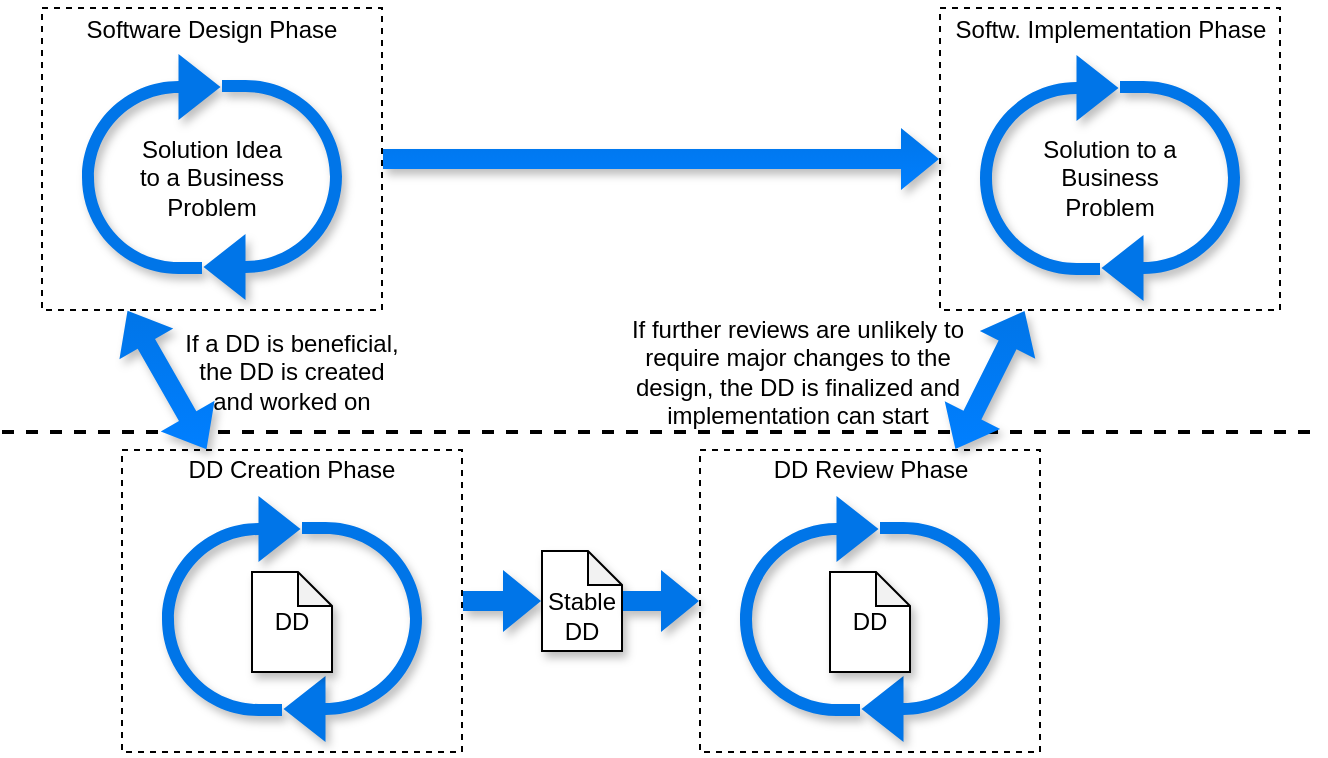 <mxfile version="14.6.13" type="device"><diagram id="x_o1m9dt7AadwwfAolb_" name="Seite-1"><mxGraphModel dx="946" dy="606" grid="1" gridSize="10" guides="1" tooltips="1" connect="1" arrows="1" fold="1" page="1" pageScale="1" pageWidth="827" pageHeight="1169" math="0" shadow="0"><root><mxCell id="0"/><mxCell id="1" parent="0"/><mxCell id="NwO3McDXXA6wrYvsJe8u-3" value="" style="rounded=0;whiteSpace=wrap;html=1;shadow=0;fontColor=#FFFFFF;gradientColor=none;fillColor=none;dashed=1;" parent="1" vertex="1"><mxGeometry x="80" y="118" width="170" height="151" as="geometry"/></mxCell><mxCell id="NwO3McDXXA6wrYvsJe8u-1" value="" style="html=1;shadow=1;dashed=0;align=center;verticalAlign=middle;shape=mxgraph.arrows2.uTurnArrow;dy=3;arrowHead=33;dx2=21;fontColor=#FFFFFF;fillColor=#0075E8;strokeColor=none;" parent="1" vertex="1"><mxGeometry x="100" y="141" width="60" height="110" as="geometry"/></mxCell><mxCell id="NwO3McDXXA6wrYvsJe8u-4" value="Software Design Phase" style="text;html=1;strokeColor=none;fillColor=none;align=center;verticalAlign=middle;whiteSpace=wrap;rounded=0;shadow=1;dashed=1;" parent="1" vertex="1"><mxGeometry x="80" y="118" width="170" height="21" as="geometry"/></mxCell><mxCell id="NwO3McDXXA6wrYvsJe8u-5" value="Solution Idea to a Business Problem" style="text;html=1;strokeColor=none;fillColor=none;align=center;verticalAlign=middle;whiteSpace=wrap;rounded=0;shadow=1;dashed=1;" parent="1" vertex="1"><mxGeometry x="125" y="175.5" width="80" height="55" as="geometry"/></mxCell><mxCell id="NwO3McDXXA6wrYvsJe8u-6" value="" style="html=1;shadow=1;dashed=0;align=center;verticalAlign=middle;shape=mxgraph.arrows2.uTurnArrow;dy=3;arrowHead=33;dx2=21;fontColor=#FFFFFF;fillColor=#0075E8;rotation=-180;strokeColor=none;" parent="1" vertex="1"><mxGeometry x="170" y="154" width="60" height="110" as="geometry"/></mxCell><mxCell id="NwO3McDXXA6wrYvsJe8u-7" value="" style="rounded=0;whiteSpace=wrap;html=1;shadow=0;fontColor=#FFFFFF;gradientColor=none;fillColor=none;dashed=1;" parent="1" vertex="1"><mxGeometry x="529" y="118" width="170" height="151" as="geometry"/></mxCell><mxCell id="NwO3McDXXA6wrYvsJe8u-8" value="Softw. Implementation Phase" style="text;html=1;strokeColor=none;fillColor=none;align=center;verticalAlign=middle;whiteSpace=wrap;rounded=0;shadow=1;dashed=1;" parent="1" vertex="1"><mxGeometry x="529" y="118" width="171" height="21" as="geometry"/></mxCell><mxCell id="NwO3McDXXA6wrYvsJe8u-9" value="" style="html=1;shadow=1;dashed=0;align=center;verticalAlign=middle;shape=mxgraph.arrows2.uTurnArrow;dy=3;arrowHead=33;dx2=21;fontColor=#FFFFFF;fillColor=#0075E8;strokeColor=none;" parent="1" vertex="1"><mxGeometry x="549" y="141.5" width="60" height="110" as="geometry"/></mxCell><mxCell id="NwO3McDXXA6wrYvsJe8u-10" value="" style="html=1;shadow=1;dashed=0;align=center;verticalAlign=middle;shape=mxgraph.arrows2.uTurnArrow;dy=3;arrowHead=33;dx2=21;fontColor=#FFFFFF;fillColor=#0075E8;rotation=-180;strokeColor=none;" parent="1" vertex="1"><mxGeometry x="619" y="154.5" width="60" height="110" as="geometry"/></mxCell><mxCell id="NwO3McDXXA6wrYvsJe8u-11" value="Solution to a Business Problem" style="text;html=1;strokeColor=none;fillColor=none;align=center;verticalAlign=middle;whiteSpace=wrap;rounded=0;shadow=1;dashed=1;" parent="1" vertex="1"><mxGeometry x="574" y="175.5" width="80" height="55" as="geometry"/></mxCell><mxCell id="NwO3McDXXA6wrYvsJe8u-13" value="If a DD is beneficial, the DD is created and worked on" style="text;html=1;strokeColor=none;fillColor=none;align=center;verticalAlign=middle;whiteSpace=wrap;rounded=0;shadow=1;dashed=1;fontColor=#000000;" parent="1" vertex="1"><mxGeometry x="150" y="270" width="110" height="60" as="geometry"/></mxCell><mxCell id="NwO3McDXXA6wrYvsJe8u-14" value="" style="shape=flexArrow;endArrow=classic;html=1;shadow=1;fontColor=#000000;fillColor=#0075E8;gradientColor=#007FFF;exitX=1;exitY=0.5;exitDx=0;exitDy=0;entryX=0;entryY=0.5;entryDx=0;entryDy=0;strokeColor=none;" parent="1" source="NwO3McDXXA6wrYvsJe8u-3" target="NwO3McDXXA6wrYvsJe8u-7" edge="1"><mxGeometry width="50" height="50" relative="1" as="geometry"><mxPoint x="260" y="204" as="sourcePoint"/><mxPoint x="310" y="154" as="targetPoint"/></mxGeometry></mxCell><mxCell id="NwO3McDXXA6wrYvsJe8u-15" value="" style="rounded=0;whiteSpace=wrap;html=1;shadow=0;fontColor=#FFFFFF;gradientColor=none;fillColor=none;dashed=1;" parent="1" vertex="1"><mxGeometry x="120" y="339" width="170" height="151" as="geometry"/></mxCell><mxCell id="NwO3McDXXA6wrYvsJe8u-16" value="" style="html=1;shadow=1;dashed=0;align=center;verticalAlign=middle;shape=mxgraph.arrows2.uTurnArrow;dy=3;arrowHead=33;dx2=21;fontColor=#FFFFFF;fillColor=#0075E8;strokeColor=none;" parent="1" vertex="1"><mxGeometry x="140" y="362" width="60" height="110" as="geometry"/></mxCell><mxCell id="NwO3McDXXA6wrYvsJe8u-17" value="DD Creation Phase" style="text;html=1;strokeColor=none;fillColor=none;align=center;verticalAlign=middle;whiteSpace=wrap;rounded=0;shadow=1;dashed=1;" parent="1" vertex="1"><mxGeometry x="120" y="339" width="170" height="20" as="geometry"/></mxCell><mxCell id="NwO3McDXXA6wrYvsJe8u-19" value="" style="html=1;shadow=1;dashed=0;align=center;verticalAlign=middle;shape=mxgraph.arrows2.uTurnArrow;dy=3;arrowHead=33;dx2=21;fontColor=#FFFFFF;fillColor=#0075E8;rotation=-180;strokeColor=none;" parent="1" vertex="1"><mxGeometry x="210" y="375" width="60" height="110" as="geometry"/></mxCell><mxCell id="NwO3McDXXA6wrYvsJe8u-20" value="DD" style="shape=note;whiteSpace=wrap;html=1;backgroundOutline=1;darkOpacity=0.05;shadow=1;fontColor=#000000;gradientColor=none;size=17;" parent="1" vertex="1"><mxGeometry x="185" y="400" width="40" height="50" as="geometry"/></mxCell><mxCell id="NwO3McDXXA6wrYvsJe8u-21" value="" style="endArrow=none;dashed=1;html=1;shadow=0;fontColor=#000000;fillColor=#0075E8;gradientColor=#007FFF;strokeWidth=2;" parent="1" edge="1"><mxGeometry width="50" height="50" relative="1" as="geometry"><mxPoint x="60" y="330" as="sourcePoint"/><mxPoint x="720" y="330" as="targetPoint"/></mxGeometry></mxCell><mxCell id="NwO3McDXXA6wrYvsJe8u-22" value="" style="shape=flexArrow;endArrow=classic;html=1;shadow=1;fontColor=#000000;fillColor=#0075E8;exitX=1;exitY=0.5;exitDx=0;exitDy=0;entryX=0;entryY=0.5;entryDx=0;entryDy=0;entryPerimeter=0;strokeColor=none;" parent="1" source="NwO3McDXXA6wrYvsJe8u-15" target="NwO3McDXXA6wrYvsJe8u-28" edge="1"><mxGeometry width="50" height="50" relative="1" as="geometry"><mxPoint x="329" y="418.5" as="sourcePoint"/><mxPoint x="329" y="419" as="targetPoint"/></mxGeometry></mxCell><mxCell id="NwO3McDXXA6wrYvsJe8u-23" value="" style="rounded=0;whiteSpace=wrap;html=1;shadow=0;fontColor=#FFFFFF;gradientColor=none;fillColor=none;dashed=1;" parent="1" vertex="1"><mxGeometry x="409" y="339" width="170" height="151" as="geometry"/></mxCell><mxCell id="NwO3McDXXA6wrYvsJe8u-24" value="" style="html=1;shadow=1;dashed=0;align=center;verticalAlign=middle;shape=mxgraph.arrows2.uTurnArrow;dy=3;arrowHead=33;dx2=21;fontColor=#FFFFFF;fillColor=#0075E8;strokeColor=none;" parent="1" vertex="1"><mxGeometry x="429" y="362" width="60" height="110" as="geometry"/></mxCell><mxCell id="NwO3McDXXA6wrYvsJe8u-25" value="DD Review Phase" style="text;html=1;strokeColor=none;fillColor=none;align=center;verticalAlign=middle;whiteSpace=wrap;rounded=0;shadow=1;dashed=1;" parent="1" vertex="1"><mxGeometry x="409" y="339" width="171" height="20" as="geometry"/></mxCell><mxCell id="NwO3McDXXA6wrYvsJe8u-26" value="" style="html=1;shadow=1;dashed=0;align=center;verticalAlign=middle;shape=mxgraph.arrows2.uTurnArrow;dy=3;arrowHead=33;dx2=21;fontColor=#FFFFFF;fillColor=#0075E8;rotation=-180;strokeColor=none;" parent="1" vertex="1"><mxGeometry x="499" y="375" width="60" height="110" as="geometry"/></mxCell><mxCell id="NwO3McDXXA6wrYvsJe8u-27" value="DD" style="shape=note;whiteSpace=wrap;html=1;backgroundOutline=1;darkOpacity=0.05;shadow=1;fontColor=#000000;gradientColor=none;size=17;" parent="1" vertex="1"><mxGeometry x="474" y="400" width="40" height="50" as="geometry"/></mxCell><mxCell id="NwO3McDXXA6wrYvsJe8u-28" value="&lt;br&gt;Stable&lt;br&gt;DD" style="shape=note;whiteSpace=wrap;html=1;backgroundOutline=1;darkOpacity=0.05;shadow=1;fontColor=#000000;gradientColor=none;size=17;" parent="1" vertex="1"><mxGeometry x="330" y="389.5" width="40" height="50" as="geometry"/></mxCell><mxCell id="NwO3McDXXA6wrYvsJe8u-29" value="" style="shape=flexArrow;endArrow=classic;html=1;shadow=1;fontColor=#000000;fillColor=#0075E8;entryX=0;entryY=0.5;entryDx=0;entryDy=0;strokeColor=none;" parent="1" source="NwO3McDXXA6wrYvsJe8u-28" target="NwO3McDXXA6wrYvsJe8u-23" edge="1"><mxGeometry width="50" height="50" relative="1" as="geometry"><mxPoint x="309" y="429" as="sourcePoint"/><mxPoint x="339" y="429" as="targetPoint"/></mxGeometry></mxCell><mxCell id="NwO3McDXXA6wrYvsJe8u-12" value="" style="shape=flexArrow;endArrow=classic;startArrow=classic;html=1;shadow=1;fontColor=#000000;fillColor=#0075E8;gradientColor=#007FFF;entryX=0.25;entryY=1;entryDx=0;entryDy=0;exitX=0.25;exitY=0;exitDx=0;exitDy=0;strokeColor=none;" parent="1" source="NwO3McDXXA6wrYvsJe8u-15" target="NwO3McDXXA6wrYvsJe8u-3" edge="1"><mxGeometry width="100" height="100" relative="1" as="geometry"><mxPoint x="200" y="360" as="sourcePoint"/><mxPoint x="225" y="310" as="targetPoint"/></mxGeometry></mxCell><mxCell id="NwO3McDXXA6wrYvsJe8u-30" value="" style="shape=flexArrow;endArrow=classic;startArrow=classic;html=1;shadow=1;fontColor=#000000;fillColor=#0075E8;gradientColor=#007FFF;entryX=0.25;entryY=1;entryDx=0;entryDy=0;exitX=0.75;exitY=0;exitDx=0;exitDy=0;strokeColor=none;" parent="1" source="NwO3McDXXA6wrYvsJe8u-23" target="NwO3McDXXA6wrYvsJe8u-7" edge="1"><mxGeometry width="100" height="100" relative="1" as="geometry"><mxPoint x="235" y="370" as="sourcePoint"/><mxPoint x="175" y="290" as="targetPoint"/></mxGeometry></mxCell><mxCell id="NwO3McDXXA6wrYvsJe8u-31" value="If further reviews are unlikely to require major changes to the design, the DD is finalized and implementation can start" style="text;html=1;strokeColor=none;fillColor=none;align=center;verticalAlign=middle;whiteSpace=wrap;rounded=0;shadow=1;dashed=1;fontColor=#000000;" parent="1" vertex="1"><mxGeometry x="366" y="270" width="184" height="60" as="geometry"/></mxCell></root></mxGraphModel></diagram></mxfile>